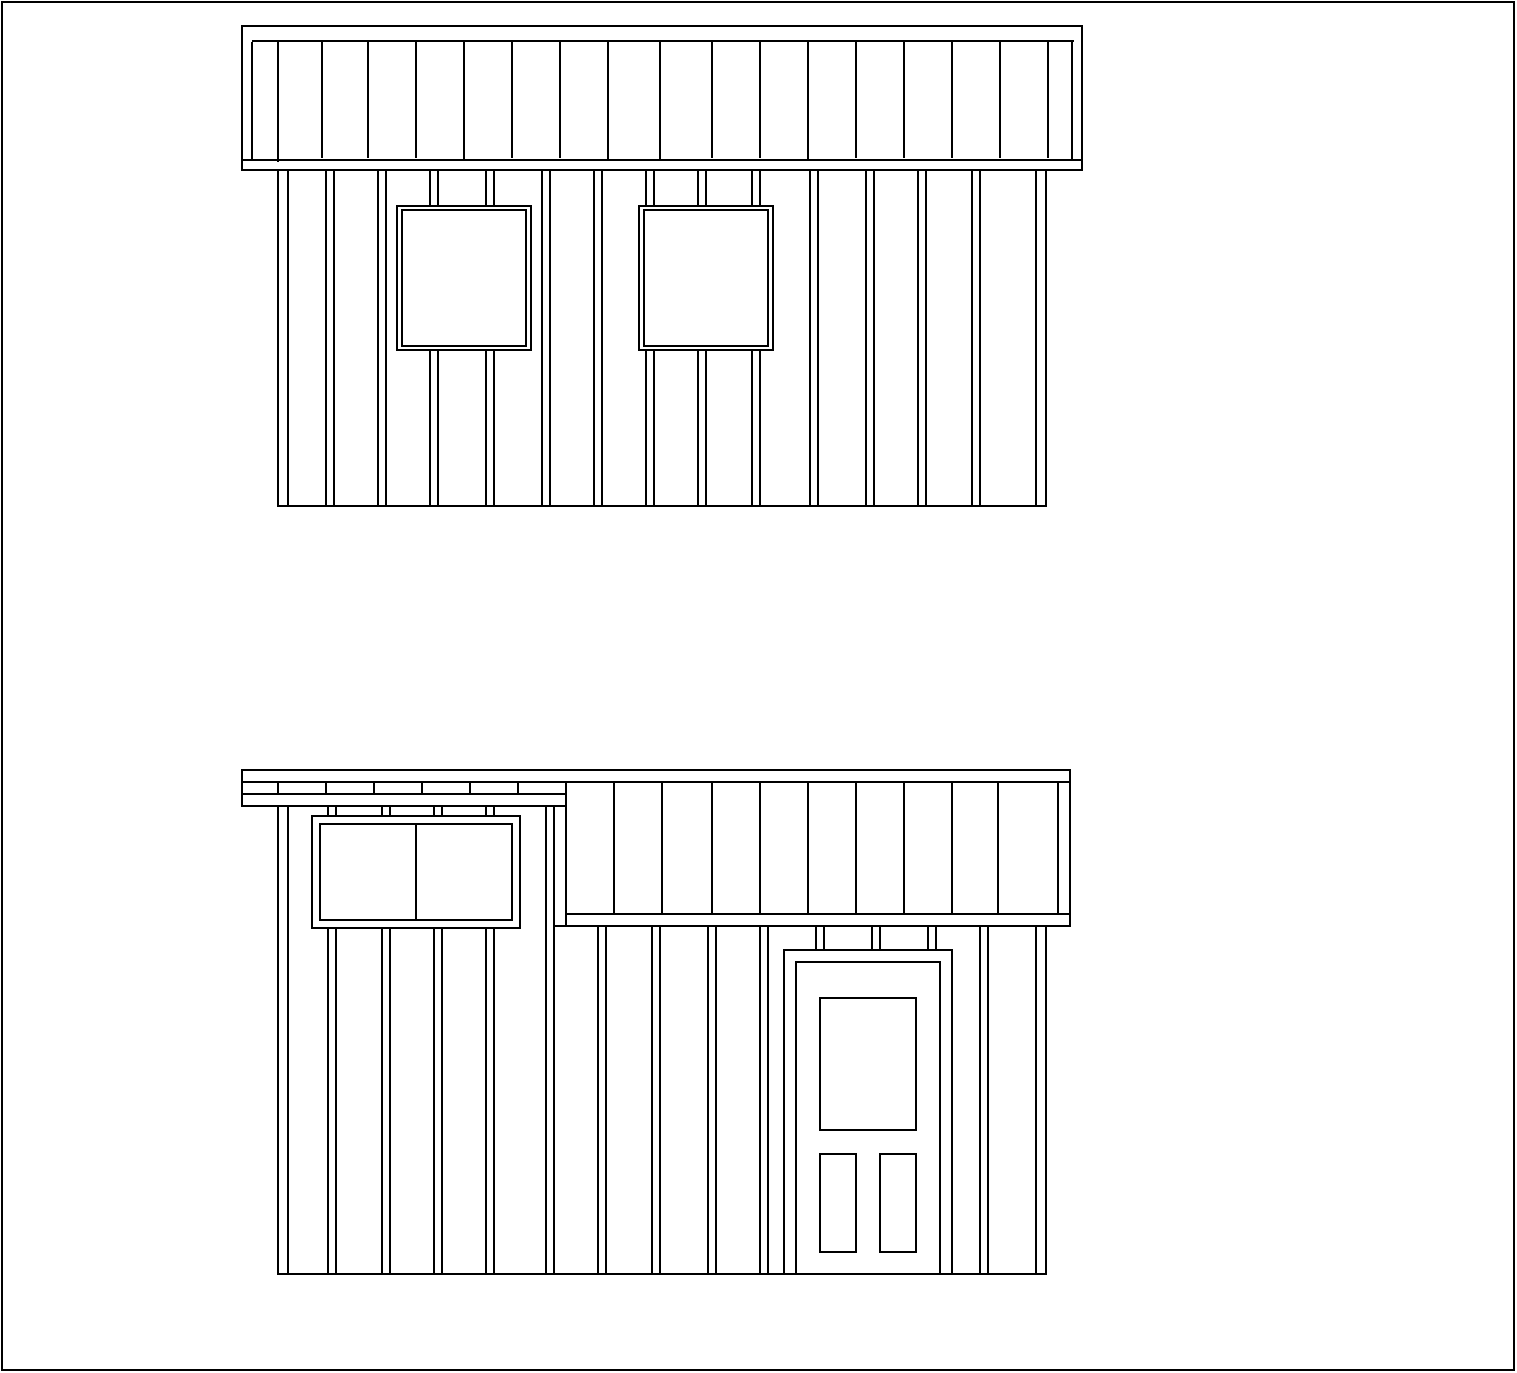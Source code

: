 <mxfile version="12.1.8" type="github" pages="1">
  <diagram id="7ADoNmAaZPznZKgF0rQG" name="Page-1">
    <mxGraphModel dx="782" dy="433" grid="1" gridSize="6" guides="1" tooltips="1" connect="1" arrows="1" fold="1" page="1" pageScale="1" pageWidth="1100" pageHeight="850" math="0" shadow="0">
      <root>
        <mxCell id="0"/>
        <mxCell id="1" parent="0"/>
        <mxCell id="wiGBijEUsXj-XGpL23k1-1" value="" style="rounded=0;whiteSpace=wrap;html=1;strokeWidth=1;" vertex="1" parent="1">
          <mxGeometry x="30" y="12" width="756" height="684" as="geometry"/>
        </mxCell>
        <mxCell id="xiWQu05hAZuDvdlsUDa0-46" value="" style="rounded=0;whiteSpace=wrap;html=1;strokeWidth=1;" parent="1" vertex="1">
          <mxGeometry x="168" y="408" width="384" height="240" as="geometry"/>
        </mxCell>
        <mxCell id="xiWQu05hAZuDvdlsUDa0-84" value="" style="rounded=0;whiteSpace=wrap;html=1;strokeWidth=1;" parent="1" vertex="1">
          <mxGeometry x="493" y="474" width="4" height="174" as="geometry"/>
        </mxCell>
        <mxCell id="xiWQu05hAZuDvdlsUDa0-83" value="" style="rounded=0;whiteSpace=wrap;html=1;strokeWidth=1;" parent="1" vertex="1">
          <mxGeometry x="465" y="474" width="4" height="174" as="geometry"/>
        </mxCell>
        <mxCell id="xiWQu05hAZuDvdlsUDa0-82" value="" style="rounded=0;whiteSpace=wrap;html=1;strokeWidth=1;" parent="1" vertex="1">
          <mxGeometry x="437" y="474" width="4" height="174" as="geometry"/>
        </mxCell>
        <mxCell id="xiWQu05hAZuDvdlsUDa0-90" value="" style="rounded=0;whiteSpace=wrap;html=1;strokeWidth=1;" parent="1" vertex="1">
          <mxGeometry x="421" y="486" width="84" height="162" as="geometry"/>
        </mxCell>
        <mxCell id="xiWQu05hAZuDvdlsUDa0-76" value="" style="rounded=0;whiteSpace=wrap;html=1;strokeWidth=1;" parent="1" vertex="1">
          <mxGeometry x="272" y="414" width="4" height="234" as="geometry"/>
        </mxCell>
        <mxCell id="xiWQu05hAZuDvdlsUDa0-75" value="" style="rounded=0;whiteSpace=wrap;html=1;strokeWidth=1;" parent="1" vertex="1">
          <mxGeometry x="246" y="414" width="4" height="234" as="geometry"/>
        </mxCell>
        <mxCell id="xiWQu05hAZuDvdlsUDa0-74" value="" style="rounded=0;whiteSpace=wrap;html=1;strokeWidth=1;" parent="1" vertex="1">
          <mxGeometry x="220" y="414" width="4" height="234" as="geometry"/>
        </mxCell>
        <mxCell id="xiWQu05hAZuDvdlsUDa0-73" value="" style="rounded=0;whiteSpace=wrap;html=1;strokeWidth=1;" parent="1" vertex="1">
          <mxGeometry x="193" y="414" width="4" height="234" as="geometry"/>
        </mxCell>
        <mxCell id="xiWQu05hAZuDvdlsUDa0-87" value="" style="rounded=0;whiteSpace=wrap;html=1;strokeWidth=1;" parent="1" vertex="1">
          <mxGeometry x="185" y="419" width="104" height="56" as="geometry"/>
        </mxCell>
        <mxCell id="xiWQu05hAZuDvdlsUDa0-1" value="" style="rounded=0;whiteSpace=wrap;html=1;" parent="1" vertex="1">
          <mxGeometry x="168" y="96" width="384" height="168" as="geometry"/>
        </mxCell>
        <mxCell id="xiWQu05hAZuDvdlsUDa0-34" value="" style="rounded=0;whiteSpace=wrap;html=1;strokeWidth=1;" parent="1" vertex="1">
          <mxGeometry x="405" y="96" width="4" height="168" as="geometry"/>
        </mxCell>
        <mxCell id="xiWQu05hAZuDvdlsUDa0-33" value="" style="rounded=0;whiteSpace=wrap;html=1;strokeWidth=1;" parent="1" vertex="1">
          <mxGeometry x="378" y="96" width="4" height="168" as="geometry"/>
        </mxCell>
        <mxCell id="xiWQu05hAZuDvdlsUDa0-32" value="" style="rounded=0;whiteSpace=wrap;html=1;strokeWidth=1;" parent="1" vertex="1">
          <mxGeometry x="352" y="96" width="4" height="168" as="geometry"/>
        </mxCell>
        <mxCell id="xiWQu05hAZuDvdlsUDa0-45" value="" style="rounded=0;whiteSpace=wrap;html=1;strokeWidth=1;" parent="1" vertex="1">
          <mxGeometry x="348.5" y="114" width="67" height="72" as="geometry"/>
        </mxCell>
        <mxCell id="xiWQu05hAZuDvdlsUDa0-2" value="" style="rounded=0;whiteSpace=wrap;html=1;" parent="1" vertex="1">
          <mxGeometry x="150" y="24" width="420" height="72" as="geometry"/>
        </mxCell>
        <mxCell id="xiWQu05hAZuDvdlsUDa0-3" value="" style="line;strokeWidth=1;html=1;" parent="1" vertex="1">
          <mxGeometry x="150" y="86" width="420" height="10" as="geometry"/>
        </mxCell>
        <mxCell id="xiWQu05hAZuDvdlsUDa0-4" value="" style="line;strokeWidth=1;direction=south;html=1;" parent="1" vertex="1">
          <mxGeometry x="150" y="32" width="10" height="59" as="geometry"/>
        </mxCell>
        <mxCell id="xiWQu05hAZuDvdlsUDa0-5" value="" style="line;strokeWidth=1;direction=south;html=1;" parent="1" vertex="1">
          <mxGeometry x="560" y="32" width="10" height="59" as="geometry"/>
        </mxCell>
        <mxCell id="xiWQu05hAZuDvdlsUDa0-6" value="" style="line;strokeWidth=1;html=1;" parent="1" vertex="1">
          <mxGeometry x="155" y="31" width="411" height="1" as="geometry"/>
        </mxCell>
        <mxCell id="xiWQu05hAZuDvdlsUDa0-7" value="" style="line;strokeWidth=1;direction=south;html=1;" parent="1" vertex="1">
          <mxGeometry x="168" y="96" width="10" height="168" as="geometry"/>
        </mxCell>
        <mxCell id="xiWQu05hAZuDvdlsUDa0-8" value="" style="line;strokeWidth=1;direction=south;html=1;" parent="1" vertex="1">
          <mxGeometry x="542" y="96" width="10" height="168" as="geometry"/>
        </mxCell>
        <mxCell id="xiWQu05hAZuDvdlsUDa0-9" value="" style="line;strokeWidth=1;direction=south;html=1;" parent="1" vertex="1">
          <mxGeometry x="163" y="32" width="10" height="60" as="geometry"/>
        </mxCell>
        <mxCell id="xiWQu05hAZuDvdlsUDa0-10" value="" style="line;strokeWidth=1;direction=south;html=1;" parent="1" vertex="1">
          <mxGeometry x="185" y="32" width="10" height="58" as="geometry"/>
        </mxCell>
        <mxCell id="xiWQu05hAZuDvdlsUDa0-11" value="" style="line;strokeWidth=1;direction=south;html=1;" parent="1" vertex="1">
          <mxGeometry x="208" y="32" width="10" height="58" as="geometry"/>
        </mxCell>
        <mxCell id="xiWQu05hAZuDvdlsUDa0-12" value="" style="line;strokeWidth=1;direction=south;html=1;" parent="1" vertex="1">
          <mxGeometry x="232" y="32" width="10" height="58" as="geometry"/>
        </mxCell>
        <mxCell id="xiWQu05hAZuDvdlsUDa0-13" value="" style="line;strokeWidth=1;direction=south;html=1;" parent="1" vertex="1">
          <mxGeometry x="256" y="32" width="10" height="59" as="geometry"/>
        </mxCell>
        <mxCell id="xiWQu05hAZuDvdlsUDa0-14" value="" style="line;strokeWidth=1;direction=south;html=1;" parent="1" vertex="1">
          <mxGeometry x="280" y="32" width="10" height="58" as="geometry"/>
        </mxCell>
        <mxCell id="xiWQu05hAZuDvdlsUDa0-15" value="" style="line;strokeWidth=1;direction=south;html=1;" parent="1" vertex="1">
          <mxGeometry x="304" y="32" width="10" height="58" as="geometry"/>
        </mxCell>
        <mxCell id="xiWQu05hAZuDvdlsUDa0-16" value="" style="line;strokeWidth=1;direction=south;html=1;" parent="1" vertex="1">
          <mxGeometry x="328" y="32" width="10" height="59" as="geometry"/>
        </mxCell>
        <mxCell id="xiWQu05hAZuDvdlsUDa0-17" value="" style="line;strokeWidth=1;direction=south;html=1;" parent="1" vertex="1">
          <mxGeometry x="354" y="32" width="10" height="59" as="geometry"/>
        </mxCell>
        <mxCell id="xiWQu05hAZuDvdlsUDa0-18" value="" style="line;strokeWidth=1;direction=south;html=1;" parent="1" vertex="1">
          <mxGeometry x="380" y="32" width="10" height="58" as="geometry"/>
        </mxCell>
        <mxCell id="xiWQu05hAZuDvdlsUDa0-19" value="" style="line;strokeWidth=1;direction=south;html=1;" parent="1" vertex="1">
          <mxGeometry x="404" y="32" width="10" height="58" as="geometry"/>
        </mxCell>
        <mxCell id="xiWQu05hAZuDvdlsUDa0-20" value="" style="line;strokeWidth=1;direction=south;html=1;" parent="1" vertex="1">
          <mxGeometry x="428" y="32" width="10" height="59" as="geometry"/>
        </mxCell>
        <mxCell id="xiWQu05hAZuDvdlsUDa0-21" value="" style="line;strokeWidth=1;direction=south;html=1;" parent="1" vertex="1">
          <mxGeometry x="452" y="32" width="10" height="58" as="geometry"/>
        </mxCell>
        <mxCell id="xiWQu05hAZuDvdlsUDa0-22" value="" style="line;strokeWidth=1;direction=south;html=1;" parent="1" vertex="1">
          <mxGeometry x="476" y="32" width="10" height="58" as="geometry"/>
        </mxCell>
        <mxCell id="xiWQu05hAZuDvdlsUDa0-23" value="" style="line;strokeWidth=1;direction=south;html=1;" parent="1" vertex="1">
          <mxGeometry x="500" y="32" width="10" height="58" as="geometry"/>
        </mxCell>
        <mxCell id="xiWQu05hAZuDvdlsUDa0-24" value="" style="line;strokeWidth=1;direction=south;html=1;" parent="1" vertex="1">
          <mxGeometry x="524" y="32" width="10" height="58" as="geometry"/>
        </mxCell>
        <mxCell id="xiWQu05hAZuDvdlsUDa0-25" value="" style="line;strokeWidth=1;direction=south;html=1;" parent="1" vertex="1">
          <mxGeometry x="548" y="32" width="10" height="58" as="geometry"/>
        </mxCell>
        <mxCell id="xiWQu05hAZuDvdlsUDa0-26" value="" style="rounded=0;whiteSpace=wrap;html=1;strokeWidth=1;" parent="1" vertex="1">
          <mxGeometry x="192" y="96" width="4" height="168" as="geometry"/>
        </mxCell>
        <mxCell id="xiWQu05hAZuDvdlsUDa0-27" value="" style="rounded=0;whiteSpace=wrap;html=1;strokeWidth=1;" parent="1" vertex="1">
          <mxGeometry x="218" y="96" width="4" height="168" as="geometry"/>
        </mxCell>
        <mxCell id="xiWQu05hAZuDvdlsUDa0-28" value="" style="rounded=0;whiteSpace=wrap;html=1;strokeWidth=1;" parent="1" vertex="1">
          <mxGeometry x="244" y="96" width="4" height="168" as="geometry"/>
        </mxCell>
        <mxCell id="xiWQu05hAZuDvdlsUDa0-29" value="" style="rounded=0;whiteSpace=wrap;html=1;strokeWidth=1;" parent="1" vertex="1">
          <mxGeometry x="272" y="96" width="4" height="168" as="geometry"/>
        </mxCell>
        <mxCell id="xiWQu05hAZuDvdlsUDa0-30" value="" style="rounded=0;whiteSpace=wrap;html=1;strokeWidth=1;" parent="1" vertex="1">
          <mxGeometry x="300" y="96" width="4" height="168" as="geometry"/>
        </mxCell>
        <mxCell id="xiWQu05hAZuDvdlsUDa0-31" value="" style="rounded=0;whiteSpace=wrap;html=1;strokeWidth=1;" parent="1" vertex="1">
          <mxGeometry x="326" y="96" width="4" height="168" as="geometry"/>
        </mxCell>
        <mxCell id="xiWQu05hAZuDvdlsUDa0-35" value="" style="rounded=0;whiteSpace=wrap;html=1;strokeWidth=1;" parent="1" vertex="1">
          <mxGeometry x="434" y="96" width="4" height="168" as="geometry"/>
        </mxCell>
        <mxCell id="xiWQu05hAZuDvdlsUDa0-36" value="" style="rounded=0;whiteSpace=wrap;html=1;strokeWidth=1;" parent="1" vertex="1">
          <mxGeometry x="462" y="96" width="4" height="168" as="geometry"/>
        </mxCell>
        <mxCell id="xiWQu05hAZuDvdlsUDa0-37" value="" style="rounded=0;whiteSpace=wrap;html=1;strokeWidth=1;" parent="1" vertex="1">
          <mxGeometry x="488" y="96" width="4" height="168" as="geometry"/>
        </mxCell>
        <mxCell id="xiWQu05hAZuDvdlsUDa0-38" value="" style="rounded=0;whiteSpace=wrap;html=1;strokeWidth=1;" parent="1" vertex="1">
          <mxGeometry x="515" y="96" width="4" height="168" as="geometry"/>
        </mxCell>
        <mxCell id="xiWQu05hAZuDvdlsUDa0-41" value="" style="rounded=0;whiteSpace=wrap;html=1;strokeWidth=1;" parent="1" vertex="1">
          <mxGeometry x="227.5" y="114" width="67" height="72" as="geometry"/>
        </mxCell>
        <mxCell id="xiWQu05hAZuDvdlsUDa0-42" value="" style="rounded=0;whiteSpace=wrap;html=1;strokeWidth=1;" parent="1" vertex="1">
          <mxGeometry x="230" y="116" width="62" height="68" as="geometry"/>
        </mxCell>
        <mxCell id="xiWQu05hAZuDvdlsUDa0-44" value="" style="rounded=0;whiteSpace=wrap;html=1;strokeWidth=1;" parent="1" vertex="1">
          <mxGeometry x="351" y="116" width="62" height="68" as="geometry"/>
        </mxCell>
        <mxCell id="xiWQu05hAZuDvdlsUDa0-47" value="" style="rounded=0;whiteSpace=wrap;html=1;strokeWidth=1;" parent="1" vertex="1">
          <mxGeometry x="150" y="408" width="162" height="6" as="geometry"/>
        </mxCell>
        <mxCell id="xiWQu05hAZuDvdlsUDa0-49" value="" style="rounded=0;whiteSpace=wrap;html=1;strokeWidth=1;" parent="1" vertex="1">
          <mxGeometry x="150" y="396" width="414" height="6" as="geometry"/>
        </mxCell>
        <mxCell id="xiWQu05hAZuDvdlsUDa0-50" value="" style="rounded=0;whiteSpace=wrap;html=1;strokeWidth=1;" parent="1" vertex="1">
          <mxGeometry x="558" y="402" width="6" height="66" as="geometry"/>
        </mxCell>
        <mxCell id="xiWQu05hAZuDvdlsUDa0-51" value="" style="rounded=0;whiteSpace=wrap;html=1;strokeWidth=1;" parent="1" vertex="1">
          <mxGeometry x="312" y="468" width="252" height="6" as="geometry"/>
        </mxCell>
        <mxCell id="xiWQu05hAZuDvdlsUDa0-52" value="" style="rounded=0;whiteSpace=wrap;html=1;strokeWidth=1;" parent="1" vertex="1">
          <mxGeometry x="306" y="414" width="6" height="60" as="geometry"/>
        </mxCell>
        <mxCell id="xiWQu05hAZuDvdlsUDa0-53" value="" style="rounded=0;whiteSpace=wrap;html=1;strokeWidth=1;" parent="1" vertex="1">
          <mxGeometry x="150" y="402" width="18" height="6" as="geometry"/>
        </mxCell>
        <mxCell id="xiWQu05hAZuDvdlsUDa0-54" value="" style="rounded=0;whiteSpace=wrap;html=1;strokeWidth=1;" parent="1" vertex="1">
          <mxGeometry x="168" y="402" width="24" height="6" as="geometry"/>
        </mxCell>
        <mxCell id="xiWQu05hAZuDvdlsUDa0-55" value="" style="rounded=0;whiteSpace=wrap;html=1;strokeWidth=1;" parent="1" vertex="1">
          <mxGeometry x="192" y="402" width="24" height="6" as="geometry"/>
        </mxCell>
        <mxCell id="xiWQu05hAZuDvdlsUDa0-56" value="" style="rounded=0;whiteSpace=wrap;html=1;strokeWidth=1;" parent="1" vertex="1">
          <mxGeometry x="216" y="402" width="24" height="6" as="geometry"/>
        </mxCell>
        <mxCell id="xiWQu05hAZuDvdlsUDa0-57" value="" style="rounded=0;whiteSpace=wrap;html=1;strokeWidth=1;" parent="1" vertex="1">
          <mxGeometry x="240" y="402" width="24" height="6" as="geometry"/>
        </mxCell>
        <mxCell id="xiWQu05hAZuDvdlsUDa0-58" value="" style="rounded=0;whiteSpace=wrap;html=1;strokeWidth=1;" parent="1" vertex="1">
          <mxGeometry x="264" y="402" width="24" height="6" as="geometry"/>
        </mxCell>
        <mxCell id="xiWQu05hAZuDvdlsUDa0-59" value="" style="rounded=0;whiteSpace=wrap;html=1;strokeWidth=1;" parent="1" vertex="1">
          <mxGeometry x="288" y="402" width="24" height="6" as="geometry"/>
        </mxCell>
        <mxCell id="xiWQu05hAZuDvdlsUDa0-60" value="" style="rounded=0;whiteSpace=wrap;html=1;strokeWidth=1;" parent="1" vertex="1">
          <mxGeometry x="312" y="402" width="24" height="66" as="geometry"/>
        </mxCell>
        <mxCell id="xiWQu05hAZuDvdlsUDa0-61" value="" style="rounded=0;whiteSpace=wrap;html=1;strokeWidth=1;" parent="1" vertex="1">
          <mxGeometry x="336" y="402" width="24" height="66" as="geometry"/>
        </mxCell>
        <mxCell id="xiWQu05hAZuDvdlsUDa0-62" value="" style="rounded=0;whiteSpace=wrap;html=1;strokeWidth=1;" parent="1" vertex="1">
          <mxGeometry x="360" y="402" width="30" height="66" as="geometry"/>
        </mxCell>
        <mxCell id="xiWQu05hAZuDvdlsUDa0-63" value="" style="rounded=0;whiteSpace=wrap;html=1;strokeWidth=1;" parent="1" vertex="1">
          <mxGeometry x="385" y="402" width="24" height="66" as="geometry"/>
        </mxCell>
        <mxCell id="xiWQu05hAZuDvdlsUDa0-64" value="" style="rounded=0;whiteSpace=wrap;html=1;strokeWidth=1;" parent="1" vertex="1">
          <mxGeometry x="409" y="402" width="24" height="66" as="geometry"/>
        </mxCell>
        <mxCell id="xiWQu05hAZuDvdlsUDa0-65" value="" style="rounded=0;whiteSpace=wrap;html=1;strokeWidth=1;" parent="1" vertex="1">
          <mxGeometry x="433" y="402" width="24" height="66" as="geometry"/>
        </mxCell>
        <mxCell id="xiWQu05hAZuDvdlsUDa0-66" value="" style="rounded=0;whiteSpace=wrap;html=1;strokeWidth=1;" parent="1" vertex="1">
          <mxGeometry x="457" y="402" width="24" height="66" as="geometry"/>
        </mxCell>
        <mxCell id="xiWQu05hAZuDvdlsUDa0-67" value="" style="rounded=0;whiteSpace=wrap;html=1;strokeWidth=1;" parent="1" vertex="1">
          <mxGeometry x="481" y="402" width="24" height="66" as="geometry"/>
        </mxCell>
        <mxCell id="xiWQu05hAZuDvdlsUDa0-68" value="" style="rounded=0;whiteSpace=wrap;html=1;strokeWidth=1;" parent="1" vertex="1">
          <mxGeometry x="505" y="402" width="24" height="66" as="geometry"/>
        </mxCell>
        <mxCell id="xiWQu05hAZuDvdlsUDa0-69" value="" style="rounded=0;whiteSpace=wrap;html=1;strokeWidth=1;" parent="1" vertex="1">
          <mxGeometry x="528" y="402" width="30" height="66" as="geometry"/>
        </mxCell>
        <mxCell id="xiWQu05hAZuDvdlsUDa0-70" value="" style="line;strokeWidth=1;direction=south;html=1;" parent="1" vertex="1">
          <mxGeometry x="168" y="414" width="10" height="234" as="geometry"/>
        </mxCell>
        <mxCell id="xiWQu05hAZuDvdlsUDa0-71" value="" style="line;strokeWidth=1;direction=south;html=1;" parent="1" vertex="1">
          <mxGeometry x="542" y="474" width="10" height="174" as="geometry"/>
        </mxCell>
        <mxCell id="xiWQu05hAZuDvdlsUDa0-77" value="" style="rounded=0;whiteSpace=wrap;html=1;strokeWidth=1;" parent="1" vertex="1">
          <mxGeometry x="302" y="414" width="4" height="234" as="geometry"/>
        </mxCell>
        <mxCell id="xiWQu05hAZuDvdlsUDa0-78" value="" style="rounded=0;whiteSpace=wrap;html=1;strokeWidth=1;" parent="1" vertex="1">
          <mxGeometry x="328" y="474" width="4" height="174" as="geometry"/>
        </mxCell>
        <mxCell id="xiWQu05hAZuDvdlsUDa0-79" value="" style="rounded=0;whiteSpace=wrap;html=1;strokeWidth=1;" parent="1" vertex="1">
          <mxGeometry x="355" y="474" width="4" height="174" as="geometry"/>
        </mxCell>
        <mxCell id="xiWQu05hAZuDvdlsUDa0-80" value="" style="rounded=0;whiteSpace=wrap;html=1;strokeWidth=1;" parent="1" vertex="1">
          <mxGeometry x="383" y="474" width="4" height="174" as="geometry"/>
        </mxCell>
        <mxCell id="xiWQu05hAZuDvdlsUDa0-81" value="" style="rounded=0;whiteSpace=wrap;html=1;strokeWidth=1;" parent="1" vertex="1">
          <mxGeometry x="409" y="474" width="4" height="174" as="geometry"/>
        </mxCell>
        <mxCell id="xiWQu05hAZuDvdlsUDa0-85" value="" style="rounded=0;whiteSpace=wrap;html=1;strokeWidth=1;" parent="1" vertex="1">
          <mxGeometry x="519" y="474" width="4" height="174" as="geometry"/>
        </mxCell>
        <mxCell id="xiWQu05hAZuDvdlsUDa0-86" value="" style="rounded=0;whiteSpace=wrap;html=1;strokeWidth=1;" parent="1" vertex="1">
          <mxGeometry x="189" y="423" width="96" height="48" as="geometry"/>
        </mxCell>
        <mxCell id="xiWQu05hAZuDvdlsUDa0-88" value="" style="line;strokeWidth=1;direction=south;html=1;" parent="1" vertex="1">
          <mxGeometry x="232" y="423" width="10" height="48" as="geometry"/>
        </mxCell>
        <mxCell id="xiWQu05hAZuDvdlsUDa0-89" value="" style="rounded=0;whiteSpace=wrap;html=1;strokeWidth=1;" parent="1" vertex="1">
          <mxGeometry x="427" y="492" width="72" height="156" as="geometry"/>
        </mxCell>
        <mxCell id="xiWQu05hAZuDvdlsUDa0-91" value="" style="rounded=0;whiteSpace=wrap;html=1;strokeWidth=1;" parent="1" vertex="1">
          <mxGeometry x="439" y="588" width="18" height="49" as="geometry"/>
        </mxCell>
        <mxCell id="xiWQu05hAZuDvdlsUDa0-92" value="" style="rounded=0;whiteSpace=wrap;html=1;strokeWidth=1;" parent="1" vertex="1">
          <mxGeometry x="469" y="588" width="18" height="49" as="geometry"/>
        </mxCell>
        <mxCell id="xiWQu05hAZuDvdlsUDa0-93" value="" style="rounded=0;whiteSpace=wrap;html=1;strokeWidth=1;" parent="1" vertex="1">
          <mxGeometry x="439" y="510" width="48" height="66" as="geometry"/>
        </mxCell>
      </root>
    </mxGraphModel>
  </diagram>
</mxfile>
